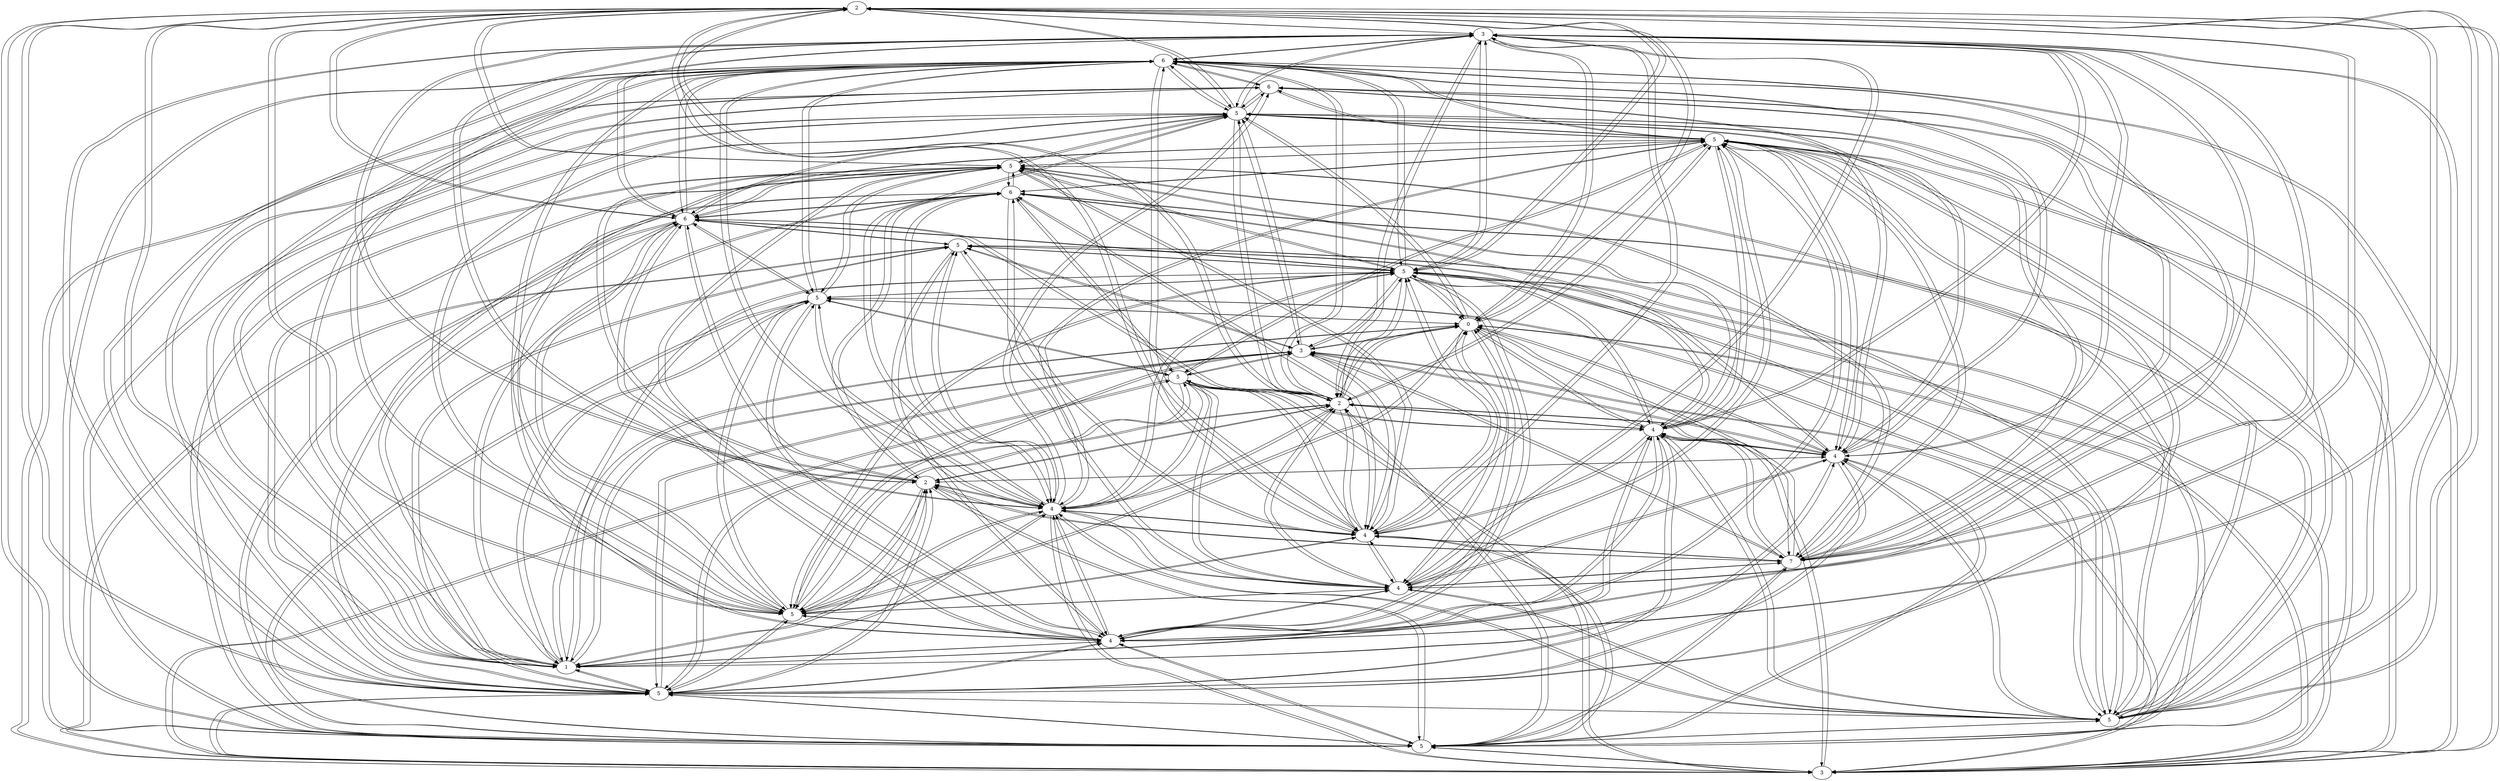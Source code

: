 digraph sample {
1->2
1->3
1->4
1->5
1->6
1->8
1->10
1->11
1->12
1->15
1->16
1->18
1->19
1->24
1->25
1->29
2->1
2->3
2->4
2->5
2->7
2->8
2->10
2->12
2->15
2->19
2->22
2->24
2->26
2->27
2->28
2->29
2->30
3->1
3->2
3->4
3->7
3->8
3->10
3->15
3->16
3->18
3->19
3->21
3->23
3->25
3->27
3->28
4->1
4->2
4->3
4->5
4->6
4->8
4->11
4->14
4->15
4->16
4->18
4->21
4->22
4->23
4->24
4->25
4->28
4->29
4->30
5->1
5->2
5->4
5->6
5->8
5->10
5->11
5->14
5->15
5->18
5->20
5->23
5->25
5->26
5->30
6->1
6->4
6->5
6->7
6->10
6->11
6->12
6->15
6->17
6->20
6->23
6->24
6->25
6->28
6->29
7->2
7->3
7->6
7->9
7->10
7->11
7->17
7->19
7->21
7->26
7->28
7->29
7->30
8->1
8->2
8->3
8->4
8->5
8->10
8->11
8->13
8->17
8->19
8->22
8->25
8->26
8->27
8->28
8->29
8->30
9->7
9->10
9->12
9->16
9->17
9->18
9->22
9->24
9->27
9->30
10->1
10->2
10->3
10->5
10->6
10->7
10->8
10->9
10->11
10->17
10->18
10->21
10->22
10->24
10->25
10->27
10->30
11->1
11->4
11->5
11->6
11->7
11->8
11->10
11->12
11->13
11->15
11->16
11->17
11->23
11->24
11->26
11->27
11->30
12->1
12->2
12->6
12->9
12->11
12->13
12->14
12->15
12->16
12->17
12->18
12->20
12->21
12->24
12->25
12->26
12->27
12->28
12->30
13->8
13->11
13->12
13->16
13->17
13->19
13->20
13->21
13->22
13->23
13->28
13->29
14->4
14->5
14->12
14->15
14->16
14->21
14->22
14->24
14->28
14->29
15->1
15->2
15->3
15->4
15->5
15->6
15->11
15->12
15->14
15->17
15->18
15->19
15->22
15->23
15->25
15->28
15->30
16->1
16->3
16->4
16->9
16->11
16->12
16->13
16->14
16->17
16->21
16->22
16->28
16->29
16->30
17->6
17->7
17->8
17->9
17->10
17->11
17->12
17->13
17->15
17->16
17->19
17->20
17->22
17->24
17->26
17->27
17->28
17->30
18->1
18->3
18->4
18->5
18->9
18->10
18->12
18->15
18->20
18->21
18->22
18->23
18->26
18->27
18->28
18->30
19->1
19->2
19->3
19->7
19->8
19->13
19->15
19->17
19->20
19->22
19->24
19->25
19->27
19->29
20->5
20->6
20->12
20->13
20->17
20->18
20->19
20->22
20->24
20->26
20->27
20->29
21->3
21->4
21->7
21->10
21->12
21->13
21->14
21->16
21->18
21->25
21->27
21->29
22->2
22->4
22->8
22->9
22->10
22->13
22->14
22->15
22->16
22->17
22->18
22->19
22->20
22->23
22->24
22->25
22->26
22->29
22->30
23->3
23->4
23->5
23->6
23->11
23->13
23->15
23->18
23->22
23->24
23->25
23->30
24->1
24->2
24->4
24->6
24->9
24->10
24->11
24->12
24->14
24->17
24->19
24->20
24->22
24->23
24->27
24->28
25->1
25->3
25->4
25->5
25->6
25->8
25->10
25->12
25->15
25->19
25->21
25->22
25->23
25->26
25->29
25->30
26->2
26->5
26->7
26->8
26->11
26->12
26->17
26->18
26->20
26->22
26->25
26->27
27->2
27->3
27->8
27->9
27->10
27->11
27->12
27->17
27->18
27->19
27->20
27->21
27->24
27->26
27->28
27->30
28->2
28->3
28->4
28->6
28->7
28->8
28->12
28->13
28->14
28->15
28->16
28->17
28->18
28->24
28->27
28->29
29->1
29->2
29->4
29->6
29->7
29->8
29->13
29->14
29->16
29->19
29->20
29->21
29->22
29->25
29->28
29->30
30->2
30->4
30->5
30->7
30->8
30->9
30->10
30->11
30->12
30->15
30->16
30->17
30->18
30->22
30->23
30->25
30->27
30->29
1 [label=2]
2 [label=3]
3 [label=0]
4 [label=5]
5 [label=6]
6 [label=5]
7 [label=7]
8 [label=2]
9 [label=6]
10 [label=5]
11 [label=5]
12 [label=5]
13 [label=5]
14 [label=5]
15 [label=4]
16 [label=3]
17 [label=5]
18 [label=1]
19 [label=4]
20 [label=6]
21 [label=3]
22 [label=4]
23 [label=5]
24 [label=5]
25 [label=5]
26 [label=2]
27 [label=4]
28 [label=4]
29 [label=4]
30 [label=6]
}